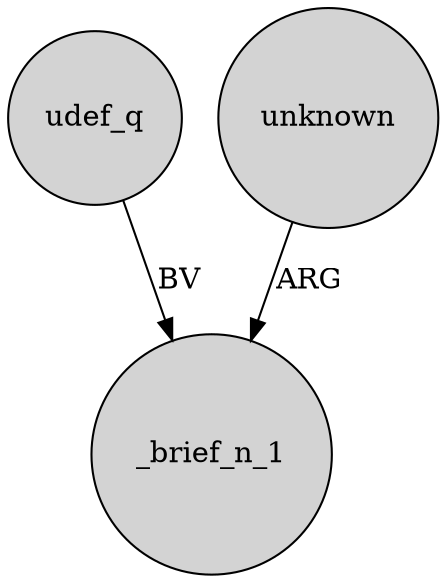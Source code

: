 digraph {
	node [shape=circle style=filled]
	udef_q -> _brief_n_1 [label=BV]
	unknown -> _brief_n_1 [label=ARG]
}
